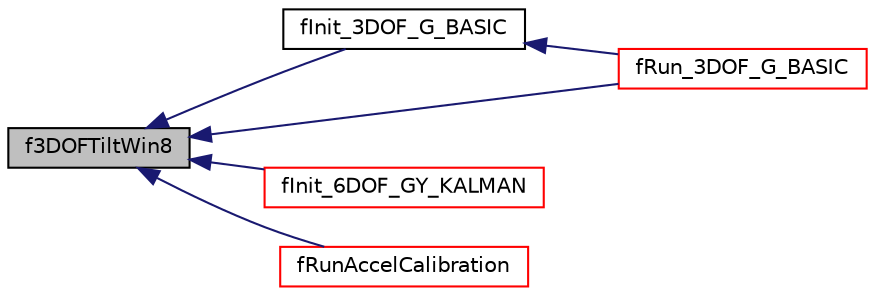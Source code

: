 digraph "f3DOFTiltWin8"
{
  edge [fontname="Helvetica",fontsize="10",labelfontname="Helvetica",labelfontsize="10"];
  node [fontname="Helvetica",fontsize="10",shape=record];
  rankdir="LR";
  Node58 [label="f3DOFTiltWin8",height=0.2,width=0.4,color="black", fillcolor="grey75", style="filled", fontcolor="black"];
  Node58 -> Node59 [dir="back",color="midnightblue",fontsize="10",style="solid",fontname="Helvetica"];
  Node59 [label="fInit_3DOF_G_BASIC",height=0.2,width=0.4,color="black", fillcolor="white", style="filled",URL="$fusion_8h.html#a41f2c6419c8e0c019e08618283338d21"];
  Node59 -> Node60 [dir="back",color="midnightblue",fontsize="10",style="solid",fontname="Helvetica"];
  Node60 [label="fRun_3DOF_G_BASIC",height=0.2,width=0.4,color="red", fillcolor="white", style="filled",URL="$fusion_8h.html#a7b5db1923cfa0dc160016e7d9b45b1c2"];
  Node58 -> Node65 [dir="back",color="midnightblue",fontsize="10",style="solid",fontname="Helvetica"];
  Node65 [label="fInit_6DOF_GY_KALMAN",height=0.2,width=0.4,color="red", fillcolor="white", style="filled",URL="$fusion_8h.html#adb837744c0801f50a0890f1385ca5c75"];
  Node58 -> Node60 [dir="back",color="midnightblue",fontsize="10",style="solid",fontname="Helvetica"];
  Node58 -> Node67 [dir="back",color="midnightblue",fontsize="10",style="solid",fontname="Helvetica"];
  Node67 [label="fRunAccelCalibration",height=0.2,width=0.4,color="red", fillcolor="white", style="filled",URL="$precision_accelerometer_8h.html#a2670a39e8be35e9bad5a75d0ec8ca821",tooltip="function runs the precision accelerometer calibration "];
}

